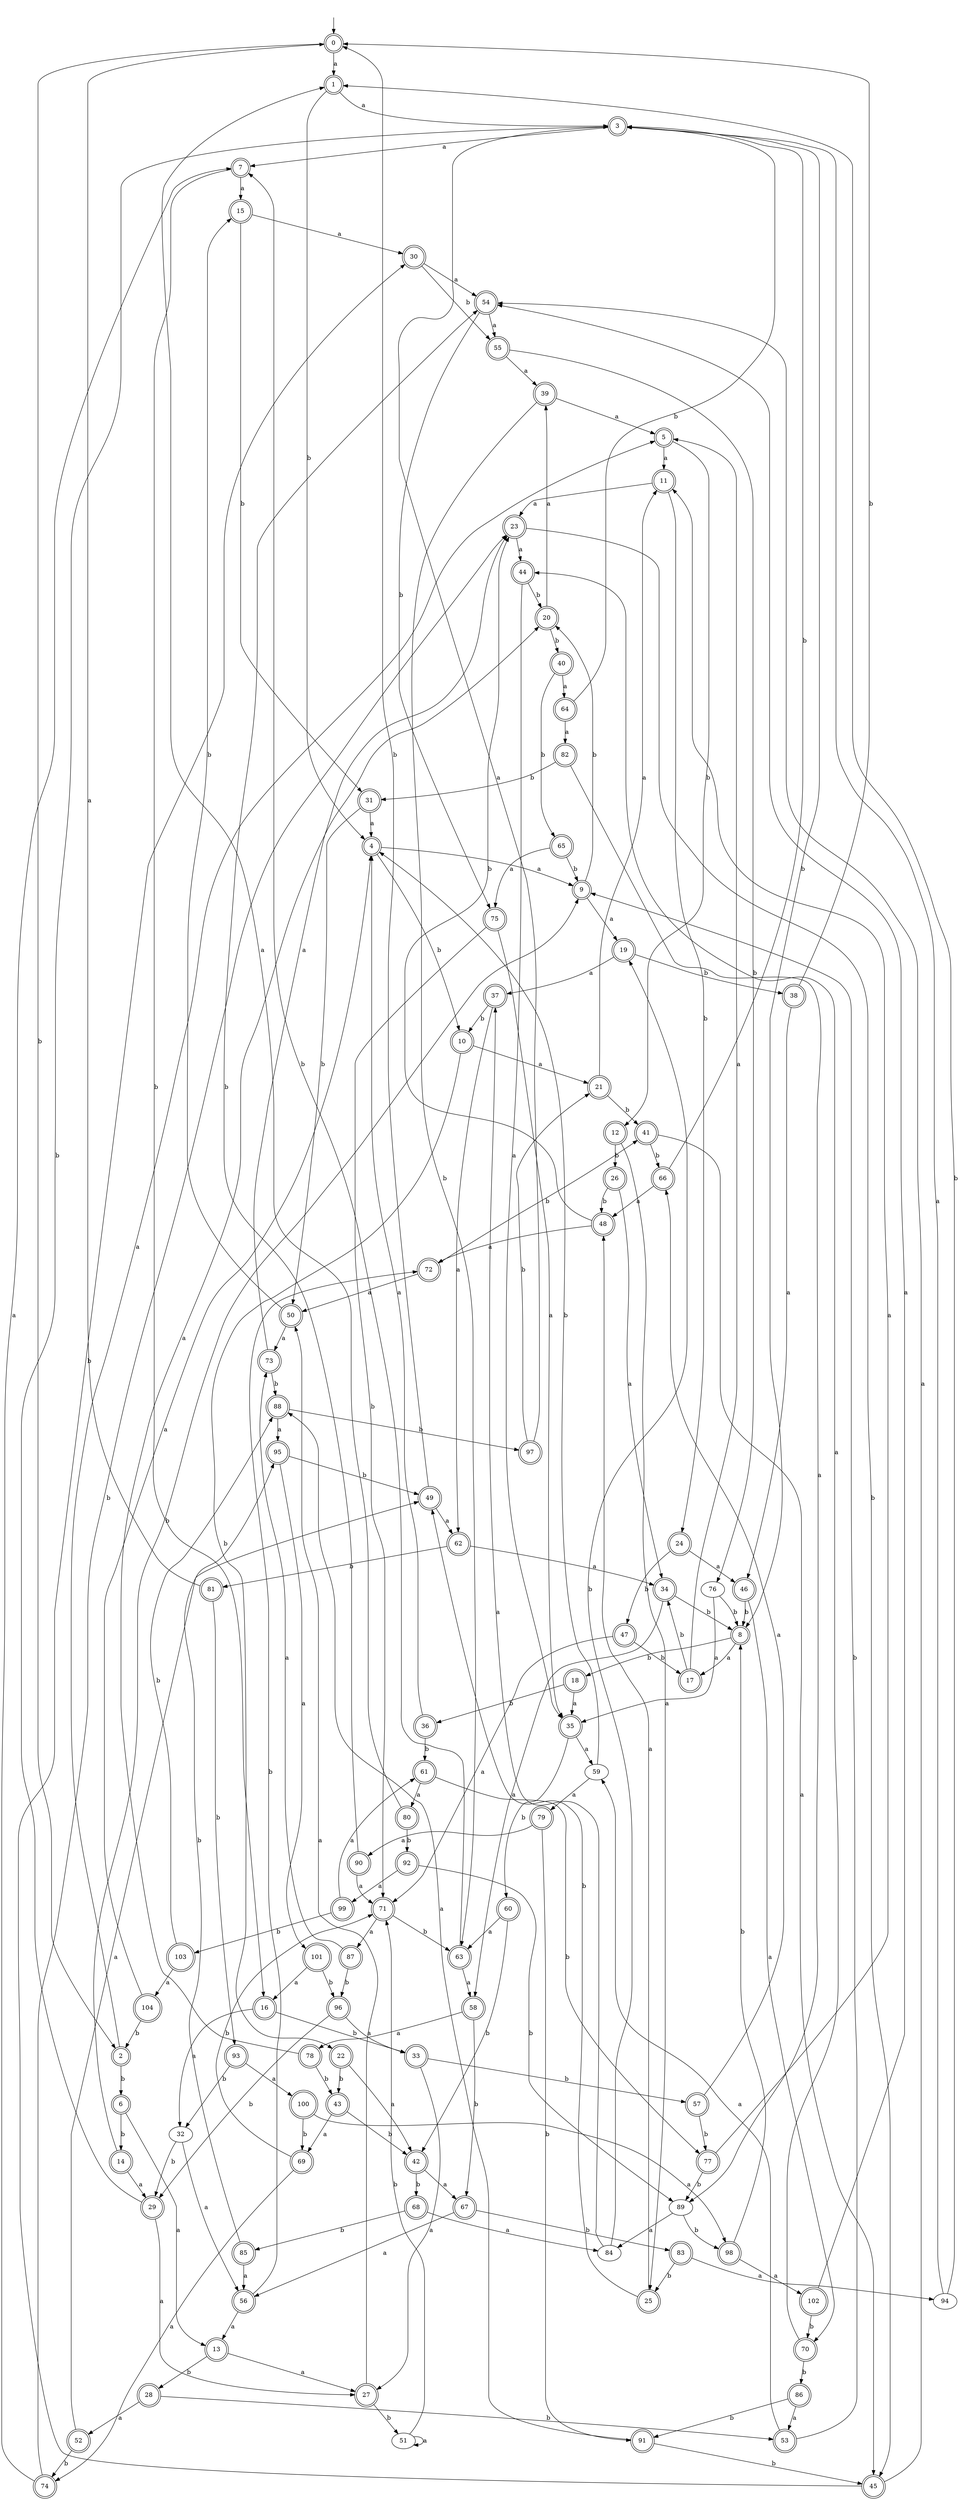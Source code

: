 digraph RandomDFA {
  __start0 [label="", shape=none];
  __start0 -> 0 [label=""];
  0 [shape=circle] [shape=doublecircle]
  0 -> 1 [label="a"]
  0 -> 2 [label="b"]
  1 [shape=doublecircle]
  1 -> 3 [label="a"]
  1 -> 4 [label="b"]
  2 [shape=doublecircle]
  2 -> 5 [label="a"]
  2 -> 6 [label="b"]
  3 [shape=doublecircle]
  3 -> 7 [label="a"]
  3 -> 8 [label="b"]
  4 [shape=doublecircle]
  4 -> 9 [label="a"]
  4 -> 10 [label="b"]
  5 [shape=doublecircle]
  5 -> 11 [label="a"]
  5 -> 12 [label="b"]
  6 [shape=doublecircle]
  6 -> 13 [label="a"]
  6 -> 14 [label="b"]
  7 [shape=doublecircle]
  7 -> 15 [label="a"]
  7 -> 16 [label="b"]
  8 [shape=doublecircle]
  8 -> 17 [label="a"]
  8 -> 18 [label="b"]
  9 [shape=doublecircle]
  9 -> 19 [label="a"]
  9 -> 20 [label="b"]
  10 [shape=doublecircle]
  10 -> 21 [label="a"]
  10 -> 22 [label="b"]
  11 [shape=doublecircle]
  11 -> 23 [label="a"]
  11 -> 24 [label="b"]
  12 [shape=doublecircle]
  12 -> 25 [label="a"]
  12 -> 26 [label="b"]
  13 [shape=doublecircle]
  13 -> 27 [label="a"]
  13 -> 28 [label="b"]
  14 [shape=doublecircle]
  14 -> 29 [label="a"]
  14 -> 9 [label="b"]
  15 [shape=doublecircle]
  15 -> 30 [label="a"]
  15 -> 31 [label="b"]
  16 [shape=doublecircle]
  16 -> 32 [label="a"]
  16 -> 33 [label="b"]
  17 [shape=doublecircle]
  17 -> 5 [label="a"]
  17 -> 34 [label="b"]
  18 [shape=doublecircle]
  18 -> 35 [label="a"]
  18 -> 36 [label="b"]
  19 [shape=doublecircle]
  19 -> 37 [label="a"]
  19 -> 38 [label="b"]
  20 [shape=doublecircle]
  20 -> 39 [label="a"]
  20 -> 40 [label="b"]
  21 [shape=doublecircle]
  21 -> 11 [label="a"]
  21 -> 41 [label="b"]
  22 [shape=doublecircle]
  22 -> 42 [label="a"]
  22 -> 43 [label="b"]
  23 [shape=doublecircle]
  23 -> 44 [label="a"]
  23 -> 45 [label="b"]
  24 [shape=doublecircle]
  24 -> 46 [label="a"]
  24 -> 47 [label="b"]
  25 [shape=doublecircle]
  25 -> 48 [label="a"]
  25 -> 49 [label="b"]
  26 [shape=doublecircle]
  26 -> 34 [label="a"]
  26 -> 48 [label="b"]
  27 [shape=doublecircle]
  27 -> 50 [label="a"]
  27 -> 51 [label="b"]
  28 [shape=doublecircle]
  28 -> 52 [label="a"]
  28 -> 53 [label="b"]
  29 [shape=doublecircle]
  29 -> 27 [label="a"]
  29 -> 3 [label="b"]
  30 [shape=doublecircle]
  30 -> 54 [label="a"]
  30 -> 55 [label="b"]
  31 [shape=doublecircle]
  31 -> 4 [label="a"]
  31 -> 50 [label="b"]
  32
  32 -> 56 [label="a"]
  32 -> 29 [label="b"]
  33 [shape=doublecircle]
  33 -> 27 [label="a"]
  33 -> 57 [label="b"]
  34 [shape=doublecircle]
  34 -> 58 [label="a"]
  34 -> 8 [label="b"]
  35 [shape=doublecircle]
  35 -> 59 [label="a"]
  35 -> 60 [label="b"]
  36 [shape=doublecircle]
  36 -> 4 [label="a"]
  36 -> 61 [label="b"]
  37 [shape=doublecircle]
  37 -> 62 [label="a"]
  37 -> 10 [label="b"]
  38 [shape=doublecircle]
  38 -> 46 [label="a"]
  38 -> 0 [label="b"]
  39 [shape=doublecircle]
  39 -> 5 [label="a"]
  39 -> 63 [label="b"]
  40 [shape=doublecircle]
  40 -> 64 [label="a"]
  40 -> 65 [label="b"]
  41 [shape=doublecircle]
  41 -> 45 [label="a"]
  41 -> 66 [label="b"]
  42 [shape=doublecircle]
  42 -> 67 [label="a"]
  42 -> 68 [label="b"]
  43 [shape=doublecircle]
  43 -> 69 [label="a"]
  43 -> 42 [label="b"]
  44 [shape=doublecircle]
  44 -> 35 [label="a"]
  44 -> 20 [label="b"]
  45 [shape=doublecircle]
  45 -> 54 [label="a"]
  45 -> 30 [label="b"]
  46 [shape=doublecircle]
  46 -> 70 [label="a"]
  46 -> 8 [label="b"]
  47 [shape=doublecircle]
  47 -> 71 [label="a"]
  47 -> 17 [label="b"]
  48 [shape=doublecircle]
  48 -> 72 [label="a"]
  48 -> 23 [label="b"]
  49 [shape=doublecircle]
  49 -> 62 [label="a"]
  49 -> 0 [label="b"]
  50 [shape=doublecircle]
  50 -> 73 [label="a"]
  50 -> 15 [label="b"]
  51
  51 -> 51 [label="a"]
  51 -> 71 [label="b"]
  52 [shape=doublecircle]
  52 -> 49 [label="a"]
  52 -> 74 [label="b"]
  53 [shape=doublecircle]
  53 -> 59 [label="a"]
  53 -> 9 [label="b"]
  54 [shape=doublecircle]
  54 -> 55 [label="a"]
  54 -> 75 [label="b"]
  55 [shape=doublecircle]
  55 -> 39 [label="a"]
  55 -> 76 [label="b"]
  56 [shape=doublecircle]
  56 -> 13 [label="a"]
  56 -> 72 [label="b"]
  57 [shape=doublecircle]
  57 -> 66 [label="a"]
  57 -> 77 [label="b"]
  58 [shape=doublecircle]
  58 -> 78 [label="a"]
  58 -> 67 [label="b"]
  59
  59 -> 79 [label="a"]
  59 -> 4 [label="b"]
  60 [shape=doublecircle]
  60 -> 63 [label="a"]
  60 -> 42 [label="b"]
  61 [shape=doublecircle]
  61 -> 80 [label="a"]
  61 -> 77 [label="b"]
  62 [shape=doublecircle]
  62 -> 34 [label="a"]
  62 -> 81 [label="b"]
  63 [shape=doublecircle]
  63 -> 58 [label="a"]
  63 -> 7 [label="b"]
  64 [shape=doublecircle]
  64 -> 82 [label="a"]
  64 -> 3 [label="b"]
  65 [shape=doublecircle]
  65 -> 75 [label="a"]
  65 -> 9 [label="b"]
  66 [shape=doublecircle]
  66 -> 48 [label="a"]
  66 -> 3 [label="b"]
  67 [shape=doublecircle]
  67 -> 56 [label="a"]
  67 -> 83 [label="b"]
  68 [shape=doublecircle]
  68 -> 84 [label="a"]
  68 -> 85 [label="b"]
  69 [shape=doublecircle]
  69 -> 74 [label="a"]
  69 -> 71 [label="b"]
  70 [shape=doublecircle]
  70 -> 44 [label="a"]
  70 -> 86 [label="b"]
  71 [shape=doublecircle]
  71 -> 87 [label="a"]
  71 -> 63 [label="b"]
  72 [shape=doublecircle]
  72 -> 50 [label="a"]
  72 -> 41 [label="b"]
  73 [shape=doublecircle]
  73 -> 23 [label="a"]
  73 -> 88 [label="b"]
  74 [shape=doublecircle]
  74 -> 7 [label="a"]
  74 -> 23 [label="b"]
  75 [shape=doublecircle]
  75 -> 35 [label="a"]
  75 -> 71 [label="b"]
  76
  76 -> 35 [label="a"]
  76 -> 8 [label="b"]
  77 [shape=doublecircle]
  77 -> 11 [label="a"]
  77 -> 89 [label="b"]
  78 [shape=doublecircle]
  78 -> 20 [label="a"]
  78 -> 43 [label="b"]
  79 [shape=doublecircle]
  79 -> 90 [label="a"]
  79 -> 91 [label="b"]
  80 [shape=doublecircle]
  80 -> 1 [label="a"]
  80 -> 92 [label="b"]
  81 [shape=doublecircle]
  81 -> 0 [label="a"]
  81 -> 93 [label="b"]
  82 [shape=doublecircle]
  82 -> 89 [label="a"]
  82 -> 31 [label="b"]
  83 [shape=doublecircle]
  83 -> 94 [label="a"]
  83 -> 25 [label="b"]
  84
  84 -> 37 [label="a"]
  84 -> 19 [label="b"]
  85 [shape=doublecircle]
  85 -> 56 [label="a"]
  85 -> 95 [label="b"]
  86 [shape=doublecircle]
  86 -> 53 [label="a"]
  86 -> 91 [label="b"]
  87 [shape=doublecircle]
  87 -> 73 [label="a"]
  87 -> 96 [label="b"]
  88 [shape=doublecircle]
  88 -> 95 [label="a"]
  88 -> 97 [label="b"]
  89
  89 -> 84 [label="a"]
  89 -> 98 [label="b"]
  90 [shape=doublecircle]
  90 -> 71 [label="a"]
  90 -> 54 [label="b"]
  91 [shape=doublecircle]
  91 -> 88 [label="a"]
  91 -> 45 [label="b"]
  92 [shape=doublecircle]
  92 -> 99 [label="a"]
  92 -> 89 [label="b"]
  93 [shape=doublecircle]
  93 -> 100 [label="a"]
  93 -> 32 [label="b"]
  94
  94 -> 3 [label="a"]
  94 -> 1 [label="b"]
  95 [shape=doublecircle]
  95 -> 101 [label="a"]
  95 -> 49 [label="b"]
  96 [shape=doublecircle]
  96 -> 33 [label="a"]
  96 -> 29 [label="b"]
  97 [shape=doublecircle]
  97 -> 3 [label="a"]
  97 -> 21 [label="b"]
  98 [shape=doublecircle]
  98 -> 102 [label="a"]
  98 -> 8 [label="b"]
  99 [shape=doublecircle]
  99 -> 61 [label="a"]
  99 -> 103 [label="b"]
  100 [shape=doublecircle]
  100 -> 98 [label="a"]
  100 -> 69 [label="b"]
  101 [shape=doublecircle]
  101 -> 16 [label="a"]
  101 -> 96 [label="b"]
  102 [shape=doublecircle]
  102 -> 54 [label="a"]
  102 -> 70 [label="b"]
  103 [shape=doublecircle]
  103 -> 104 [label="a"]
  103 -> 88 [label="b"]
  104 [shape=doublecircle]
  104 -> 4 [label="a"]
  104 -> 2 [label="b"]
}
